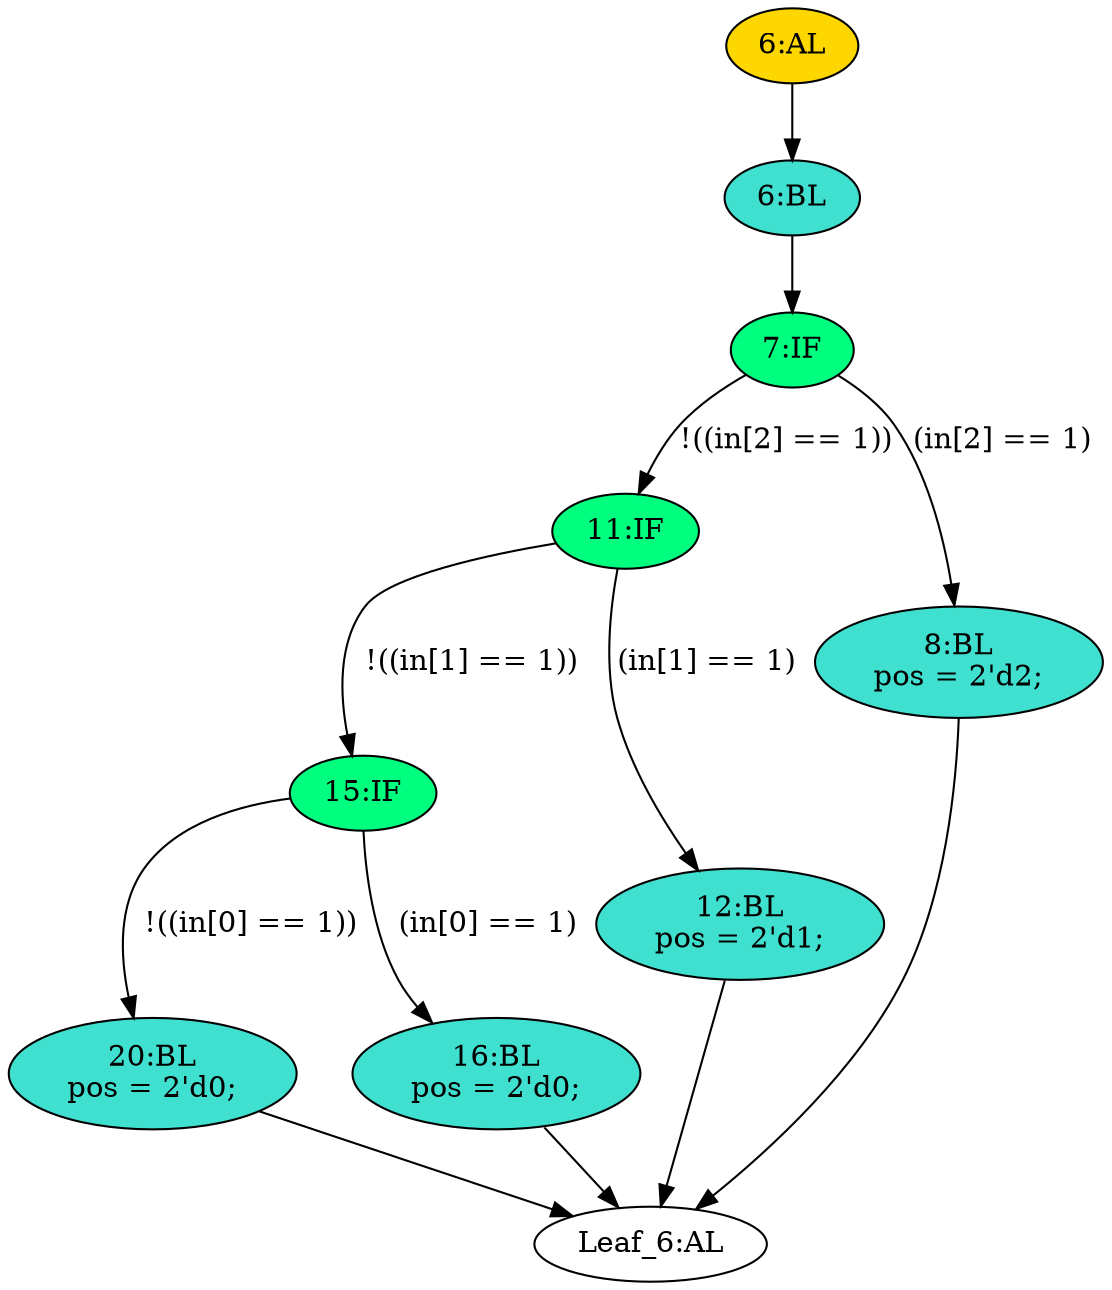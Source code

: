 strict digraph "" {
	node [label="\N"];
	"20:BL"	[ast="<pyverilog.vparser.ast.Block object at 0x7f3efbb3be10>",
		fillcolor=turquoise,
		label="20:BL
pos = 2'd0;",
		statements="[<pyverilog.vparser.ast.BlockingSubstitution object at 0x7f3efbb3bfd0>]",
		style=filled,
		typ=Block];
	"Leaf_6:AL"	[def_var="['pos']",
		label="Leaf_6:AL"];
	"20:BL" -> "Leaf_6:AL"	[cond="[]",
		lineno=None];
	"15:IF"	[ast="<pyverilog.vparser.ast.IfStatement object at 0x7f3efbb3b550>",
		fillcolor=springgreen,
		label="15:IF",
		statements="[]",
		style=filled,
		typ=IfStatement];
	"15:IF" -> "20:BL"	[cond="['in']",
		label="!((in[0] == 1))",
		lineno=15];
	"16:BL"	[ast="<pyverilog.vparser.ast.Block object at 0x7f3efd2d1450>",
		fillcolor=turquoise,
		label="16:BL
pos = 2'd0;",
		statements="[<pyverilog.vparser.ast.BlockingSubstitution object at 0x7f3efd2d14d0>]",
		style=filled,
		typ=Block];
	"15:IF" -> "16:BL"	[cond="['in']",
		label="(in[0] == 1)",
		lineno=15];
	"12:BL"	[ast="<pyverilog.vparser.ast.Block object at 0x7f3efd2ef0d0>",
		fillcolor=turquoise,
		label="12:BL
pos = 2'd1;",
		statements="[<pyverilog.vparser.ast.BlockingSubstitution object at 0x7f3efd2d1f50>]",
		style=filled,
		typ=Block];
	"12:BL" -> "Leaf_6:AL"	[cond="[]",
		lineno=None];
	"6:AL"	[ast="<pyverilog.vparser.ast.Always object at 0x7f3efd2ef150>",
		clk_sens=False,
		fillcolor=gold,
		label="6:AL",
		sens="['in', 'in', 'in', 'in']",
		statements="[]",
		style=filled,
		typ=Always,
		use_var="['in']"];
	"6:BL"	[ast="<pyverilog.vparser.ast.Block object at 0x7f3efd2ef550>",
		fillcolor=turquoise,
		label="6:BL",
		statements="[]",
		style=filled,
		typ=Block];
	"6:AL" -> "6:BL"	[cond="[]",
		lineno=None];
	"11:IF"	[ast="<pyverilog.vparser.ast.IfStatement object at 0x7f3efd2ef5d0>",
		fillcolor=springgreen,
		label="11:IF",
		statements="[]",
		style=filled,
		typ=IfStatement];
	"11:IF" -> "15:IF"	[cond="['in']",
		label="!((in[1] == 1))",
		lineno=11];
	"11:IF" -> "12:BL"	[cond="['in']",
		label="(in[1] == 1)",
		lineno=11];
	"7:IF"	[ast="<pyverilog.vparser.ast.IfStatement object at 0x7f3efd2ef590>",
		fillcolor=springgreen,
		label="7:IF",
		statements="[]",
		style=filled,
		typ=IfStatement];
	"7:IF" -> "11:IF"	[cond="['in']",
		label="!((in[2] == 1))",
		lineno=7];
	"8:BL"	[ast="<pyverilog.vparser.ast.Block object at 0x7f3efd2ef750>",
		fillcolor=turquoise,
		label="8:BL
pos = 2'd2;",
		statements="[<pyverilog.vparser.ast.BlockingSubstitution object at 0x7f3efd2ef790>]",
		style=filled,
		typ=Block];
	"7:IF" -> "8:BL"	[cond="['in']",
		label="(in[2] == 1)",
		lineno=7];
	"6:BL" -> "7:IF"	[cond="[]",
		lineno=None];
	"8:BL" -> "Leaf_6:AL"	[cond="[]",
		lineno=None];
	"16:BL" -> "Leaf_6:AL"	[cond="[]",
		lineno=None];
}

